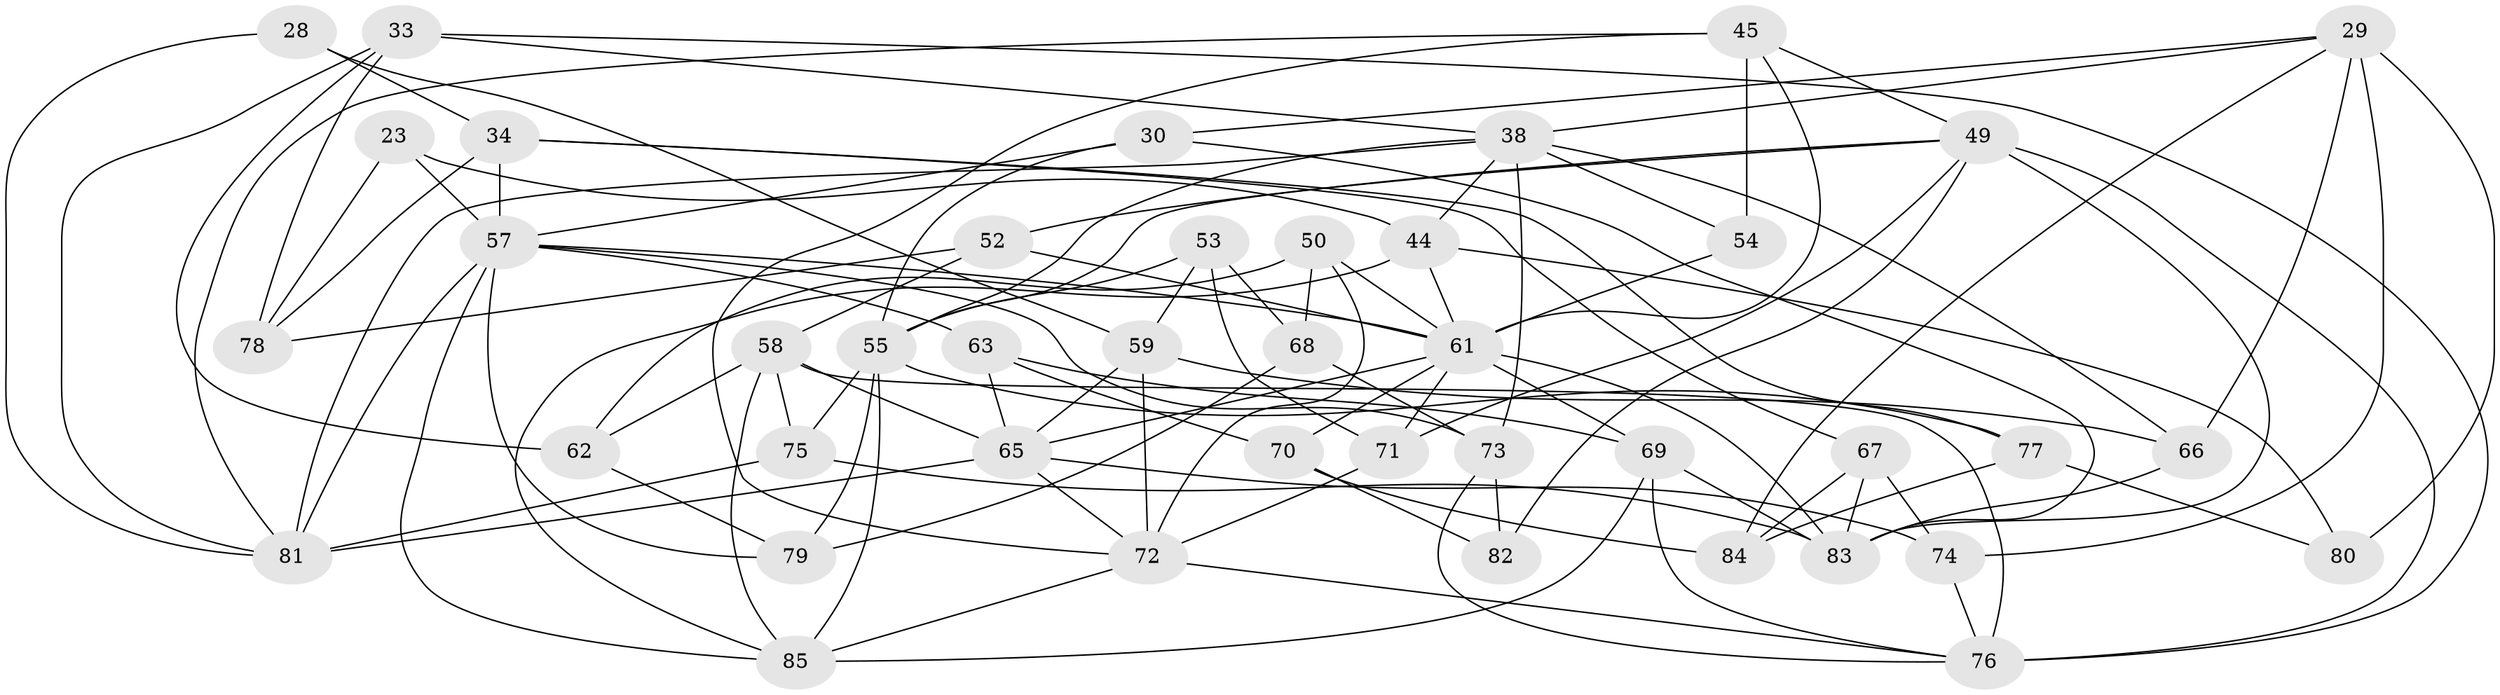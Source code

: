 // original degree distribution, {4: 1.0}
// Generated by graph-tools (version 1.1) at 2025/57/03/09/25 04:57:27]
// undirected, 42 vertices, 107 edges
graph export_dot {
graph [start="1"]
  node [color=gray90,style=filled];
  23;
  28;
  29 [super="+25"];
  30;
  33 [super="+2"];
  34 [super="+18"];
  38 [super="+32"];
  44 [super="+15"];
  45 [super="+4"];
  49 [super="+9+35"];
  50;
  52;
  53;
  54;
  55 [super="+47"];
  57 [super="+16+42"];
  58 [super="+46"];
  59 [super="+20"];
  61 [super="+5+22+13+39+51"];
  62;
  63;
  65 [super="+36+48"];
  66 [super="+43"];
  67;
  68;
  69 [super="+24"];
  70;
  71;
  72 [super="+8+12"];
  73 [super="+14"];
  74 [super="+3"];
  75;
  76 [super="+64"];
  77;
  78;
  79 [super="+19"];
  80;
  81 [super="+60"];
  82;
  83 [super="+56"];
  84;
  85 [super="+41"];
  23 -- 44 [weight=2];
  23 -- 78;
  23 -- 57;
  28 -- 59;
  28 -- 34 [weight=2];
  28 -- 81;
  29 -- 84;
  29 -- 80 [weight=2];
  29 -- 74 [weight=2];
  29 -- 66;
  29 -- 30;
  29 -- 38;
  30 -- 55;
  30 -- 57;
  30 -- 83;
  33 -- 76;
  33 -- 62;
  33 -- 78;
  33 -- 38;
  33 -- 81 [weight=2];
  34 -- 77;
  34 -- 67;
  34 -- 78;
  34 -- 57;
  38 -- 81;
  38 -- 73;
  38 -- 55 [weight=2];
  38 -- 66 [weight=2];
  38 -- 54;
  38 -- 44;
  44 -- 80;
  44 -- 61;
  44 -- 85;
  45 -- 54 [weight=2];
  45 -- 72;
  45 -- 81;
  45 -- 61;
  45 -- 49;
  49 -- 82;
  49 -- 52;
  49 -- 76 [weight=2];
  49 -- 83;
  49 -- 71;
  49 -- 55;
  50 -- 62;
  50 -- 68;
  50 -- 61;
  50 -- 72;
  52 -- 58;
  52 -- 61;
  52 -- 78;
  53 -- 71;
  53 -- 59;
  53 -- 68;
  53 -- 55;
  54 -- 61;
  55 -- 79 [weight=2];
  55 -- 75;
  55 -- 77;
  55 -- 85;
  57 -- 61 [weight=2];
  57 -- 79 [weight=2];
  57 -- 73;
  57 -- 85;
  57 -- 63;
  57 -- 81 [weight=2];
  58 -- 65;
  58 -- 76;
  58 -- 75;
  58 -- 85;
  58 -- 62;
  59 -- 72 [weight=2];
  59 -- 66;
  59 -- 65;
  61 -- 83;
  61 -- 69 [weight=2];
  61 -- 71;
  61 -- 70;
  61 -- 65 [weight=2];
  62 -- 79;
  63 -- 69;
  63 -- 70;
  63 -- 65;
  65 -- 72;
  65 -- 81 [weight=2];
  65 -- 74 [weight=2];
  66 -- 83 [weight=2];
  67 -- 84;
  67 -- 74;
  67 -- 83;
  68 -- 73;
  68 -- 79;
  69 -- 83;
  69 -- 76;
  69 -- 85;
  70 -- 84;
  70 -- 82;
  71 -- 72;
  72 -- 76;
  72 -- 85;
  73 -- 82 [weight=2];
  73 -- 76;
  74 -- 76;
  75 -- 83;
  75 -- 81;
  77 -- 84;
  77 -- 80;
}
